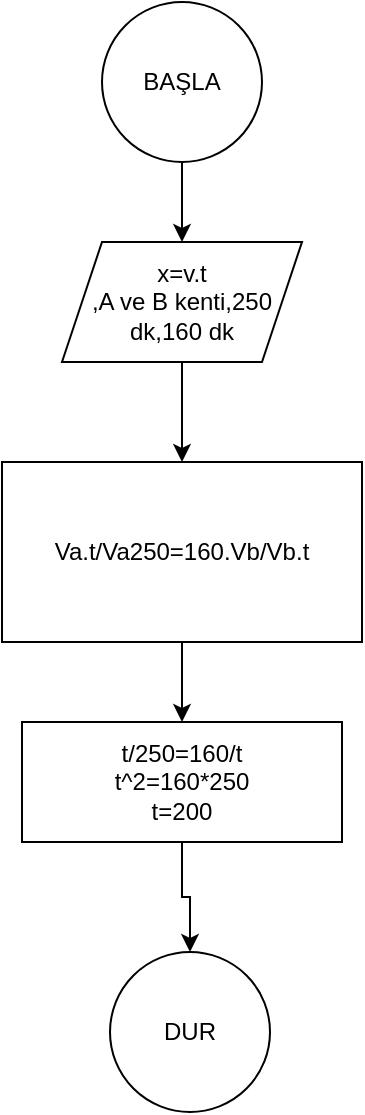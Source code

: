 <mxfile version="15.0.3" type="device"><diagram id="DYcktlk8P5xTfSb1Xan8" name="Page-1"><mxGraphModel dx="1248" dy="677" grid="1" gridSize="10" guides="1" tooltips="1" connect="1" arrows="1" fold="1" page="1" pageScale="1" pageWidth="827" pageHeight="1169" math="0" shadow="0"><root><mxCell id="0"/><mxCell id="1" parent="0"/><mxCell id="AiSm050ba91mLL0FImET-1" value="DUR" style="ellipse;whiteSpace=wrap;html=1;aspect=fixed;" vertex="1" parent="1"><mxGeometry x="374" y="545" width="80" height="80" as="geometry"/></mxCell><mxCell id="AiSm050ba91mLL0FImET-4" value="" style="edgeStyle=orthogonalEdgeStyle;rounded=0;orthogonalLoop=1;jettySize=auto;html=1;" edge="1" parent="1" source="AiSm050ba91mLL0FImET-2" target="AiSm050ba91mLL0FImET-3"><mxGeometry relative="1" as="geometry"/></mxCell><mxCell id="AiSm050ba91mLL0FImET-2" value="BAŞLA" style="ellipse;whiteSpace=wrap;html=1;aspect=fixed;" vertex="1" parent="1"><mxGeometry x="370" y="70" width="80" height="80" as="geometry"/></mxCell><mxCell id="AiSm050ba91mLL0FImET-6" value="" style="edgeStyle=orthogonalEdgeStyle;rounded=0;orthogonalLoop=1;jettySize=auto;html=1;" edge="1" parent="1" source="AiSm050ba91mLL0FImET-3" target="AiSm050ba91mLL0FImET-5"><mxGeometry relative="1" as="geometry"/></mxCell><mxCell id="AiSm050ba91mLL0FImET-3" value="x=v.t&lt;br&gt;,A ve B kenti,250 dk,160 dk" style="shape=parallelogram;perimeter=parallelogramPerimeter;whiteSpace=wrap;html=1;fixedSize=1;" vertex="1" parent="1"><mxGeometry x="350" y="190" width="120" height="60" as="geometry"/></mxCell><mxCell id="AiSm050ba91mLL0FImET-8" value="" style="edgeStyle=orthogonalEdgeStyle;rounded=0;orthogonalLoop=1;jettySize=auto;html=1;" edge="1" parent="1" source="AiSm050ba91mLL0FImET-5" target="AiSm050ba91mLL0FImET-7"><mxGeometry relative="1" as="geometry"/></mxCell><mxCell id="AiSm050ba91mLL0FImET-5" value="Va.t/Va250=160.Vb/Vb.t" style="rounded=0;whiteSpace=wrap;html=1;" vertex="1" parent="1"><mxGeometry x="320" y="300" width="180" height="90" as="geometry"/></mxCell><mxCell id="AiSm050ba91mLL0FImET-9" value="" style="edgeStyle=orthogonalEdgeStyle;rounded=0;orthogonalLoop=1;jettySize=auto;html=1;" edge="1" parent="1" source="AiSm050ba91mLL0FImET-7" target="AiSm050ba91mLL0FImET-1"><mxGeometry relative="1" as="geometry"/></mxCell><mxCell id="AiSm050ba91mLL0FImET-7" value="t/250=160/t&lt;br&gt;t^2=160*250&lt;br&gt;t=200" style="whiteSpace=wrap;html=1;rounded=0;" vertex="1" parent="1"><mxGeometry x="330" y="430" width="160" height="60" as="geometry"/></mxCell></root></mxGraphModel></diagram></mxfile>